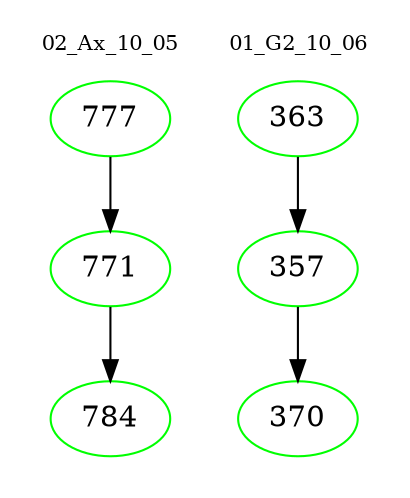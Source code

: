 digraph{
subgraph cluster_0 {
color = white
label = "02_Ax_10_05";
fontsize=10;
T0_777 [label="777", color="green"]
T0_777 -> T0_771 [color="black"]
T0_771 [label="771", color="green"]
T0_771 -> T0_784 [color="black"]
T0_784 [label="784", color="green"]
}
subgraph cluster_1 {
color = white
label = "01_G2_10_06";
fontsize=10;
T1_363 [label="363", color="green"]
T1_363 -> T1_357 [color="black"]
T1_357 [label="357", color="green"]
T1_357 -> T1_370 [color="black"]
T1_370 [label="370", color="green"]
}
}
